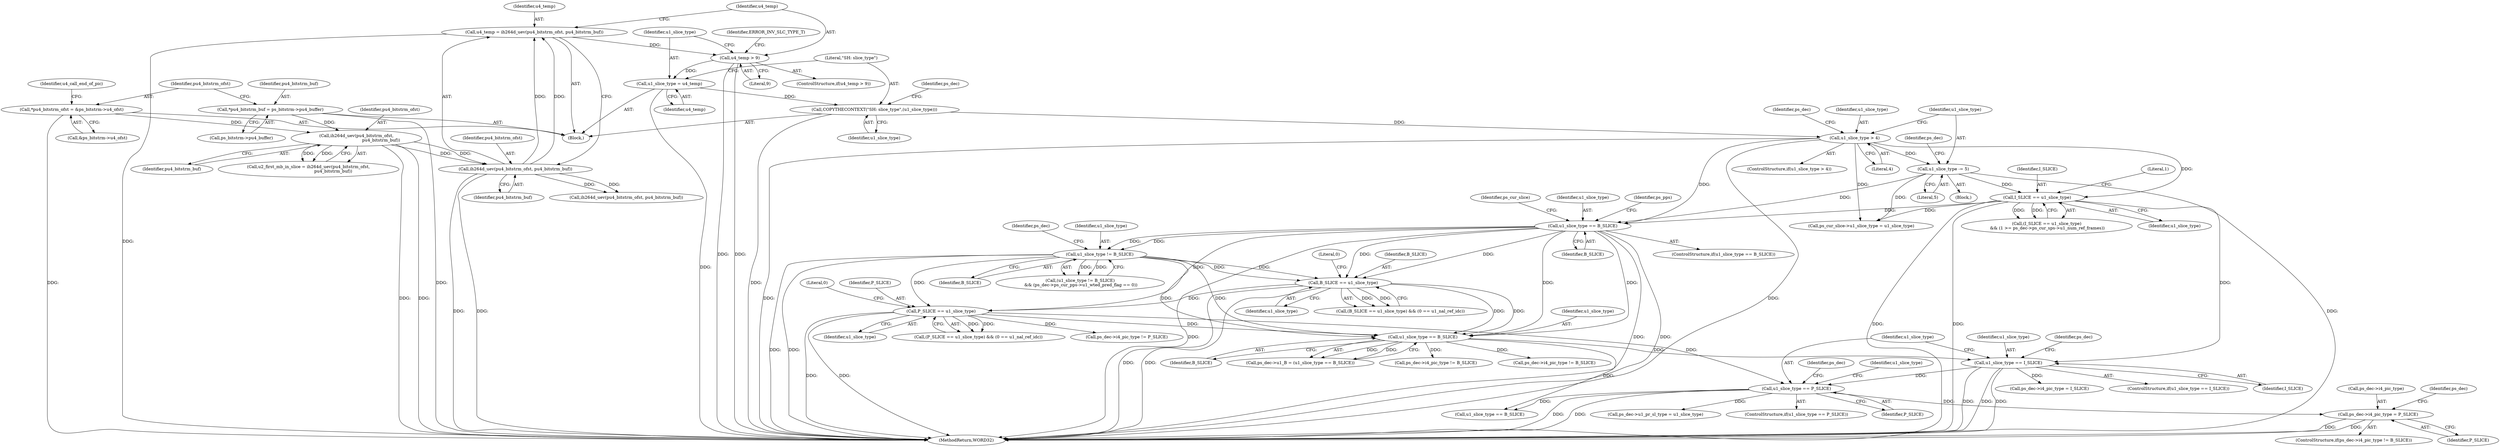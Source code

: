 digraph "0_Android_a78887bcffbc2995cf9ed72e0697acf560875e9e_2@pointer" {
"1002452" [label="(Call,ps_dec->i4_pic_type = P_SLICE)"];
"1002425" [label="(Call,u1_slice_type == P_SLICE)"];
"1002390" [label="(Call,u1_slice_type == I_SLICE)"];
"1002252" [label="(Call,u1_slice_type == B_SLICE)"];
"1001794" [label="(Call,B_SLICE == u1_slice_type)"];
"1001495" [label="(Call,u1_slice_type == B_SLICE)"];
"1000308" [label="(Call,u1_slice_type -= 5)"];
"1000304" [label="(Call,u1_slice_type > 4)"];
"1000295" [label="(Call,COPYTHECONTEXT(\"SH: slice_type\",(u1_slice_type)))"];
"1000292" [label="(Call,u1_slice_type = u4_temp)"];
"1000287" [label="(Call,u4_temp > 9)"];
"1000281" [label="(Call,u4_temp = ih264d_uev(pu4_bitstrm_ofst, pu4_bitstrm_buf))"];
"1000283" [label="(Call,ih264d_uev(pu4_bitstrm_ofst, pu4_bitstrm_buf))"];
"1000237" [label="(Call,ih264d_uev(pu4_bitstrm_ofst,\n                                     pu4_bitstrm_buf))"];
"1000209" [label="(Call,*pu4_bitstrm_ofst = &ps_bitstrm->u4_ofst)"];
"1000203" [label="(Call,*pu4_bitstrm_buf = ps_bitstrm->pu4_buffer)"];
"1000353" [label="(Call,I_SLICE == u1_slice_type)"];
"1001718" [label="(Call,u1_slice_type != B_SLICE)"];
"1001809" [label="(Call,P_SLICE == u1_slice_type)"];
"1001808" [label="(Call,(P_SLICE == u1_slice_type) && (0 == u1_nal_ref_idc))"];
"1000211" [label="(Call,&ps_bitstrm->u4_ofst)"];
"1000293" [label="(Identifier,u1_slice_type)"];
"1002391" [label="(Identifier,u1_slice_type)"];
"1001793" [label="(Call,(B_SLICE == u1_slice_type) && (0 == u1_nal_ref_idc))"];
"1001795" [label="(Identifier,B_SLICE)"];
"1000210" [label="(Identifier,pu4_bitstrm_ofst)"];
"1002408" [label="(Call,ps_dec->i4_pic_type != B_SLICE)"];
"1000296" [label="(Literal,\"SH: slice_type\")"];
"1000289" [label="(Literal,9)"];
"1001794" [label="(Call,B_SLICE == u1_slice_type)"];
"1001496" [label="(Identifier,u1_slice_type)"];
"1000284" [label="(Identifier,pu4_bitstrm_ofst)"];
"1000209" [label="(Call,*pu4_bitstrm_ofst = &ps_bitstrm->u4_ofst)"];
"1001547" [label="(Identifier,ps_pps)"];
"1000285" [label="(Identifier,pu4_bitstrm_buf)"];
"1002397" [label="(Identifier,ps_dec)"];
"1002418" [label="(Call,ps_dec->i4_pic_type = I_SLICE)"];
"1000357" [label="(Literal,1)"];
"1000306" [label="(Literal,4)"];
"1001445" [label="(Call,ps_cur_slice->u1_slice_type = u1_slice_type)"];
"1002254" [label="(Identifier,B_SLICE)"];
"1001724" [label="(Identifier,ps_dec)"];
"1000322" [label="(Identifier,ps_dec)"];
"1000291" [label="(Identifier,ERROR_INV_SLC_TYPE_T)"];
"1002432" [label="(Identifier,ps_dec)"];
"1002446" [label="(ControlStructure,if(ps_dec->i4_pic_type != B_SLICE))"];
"1000297" [label="(Identifier,u1_slice_type)"];
"1000294" [label="(Identifier,u4_temp)"];
"1000235" [label="(Call,u2_first_mb_in_slice = ih264d_uev(pu4_bitstrm_ofst,\n                                     pu4_bitstrm_buf))"];
"1002389" [label="(ControlStructure,if(u1_slice_type == I_SLICE))"];
"1001495" [label="(Call,u1_slice_type == B_SLICE)"];
"1001809" [label="(Call,P_SLICE == u1_slice_type)"];
"1002392" [label="(Identifier,I_SLICE)"];
"1000288" [label="(Identifier,u4_temp)"];
"1000283" [label="(Call,ih264d_uev(pu4_bitstrm_ofst, pu4_bitstrm_buf))"];
"1001813" [label="(Literal,0)"];
"1002441" [label="(Call,ps_dec->u1_pr_sl_type = u1_slice_type)"];
"1001720" [label="(Identifier,B_SLICE)"];
"1001501" [label="(Identifier,ps_cur_slice)"];
"1000226" [label="(Identifier,u4_call_end_of_pic)"];
"1000352" [label="(Call,(I_SLICE == u1_slice_type)\n && (1 >= ps_dec->ps_cur_sps->u1_num_ref_frames))"];
"1000287" [label="(Call,u4_temp > 9)"];
"1000166" [label="(Block,)"];
"1000354" [label="(Identifier,I_SLICE)"];
"1002453" [label="(Call,ps_dec->i4_pic_type)"];
"1000205" [label="(Call,ps_bitstrm->pu4_buffer)"];
"1002413" [label="(Call,ps_dec->i4_pic_type != P_SLICE)"];
"1001717" [label="(Call,(u1_slice_type != B_SLICE)\n && (ps_dec->ps_cur_pps->u1_wted_pred_flag == 0))"];
"1000305" [label="(Identifier,u1_slice_type)"];
"1002459" [label="(Call,u1_slice_type == B_SLICE)"];
"1000353" [label="(Call,I_SLICE == u1_slice_type)"];
"1000310" [label="(Literal,5)"];
"1002248" [label="(Call,ps_dec->u1_B = (u1_slice_type == B_SLICE))"];
"1000295" [label="(Call,COPYTHECONTEXT(\"SH: slice_type\",(u1_slice_type)))"];
"1000282" [label="(Identifier,u4_temp)"];
"1000286" [label="(ControlStructure,if(u4_temp > 9))"];
"1001497" [label="(Identifier,B_SLICE)"];
"1000300" [label="(Identifier,ps_dec)"];
"1000307" [label="(Block,)"];
"1002490" [label="(Identifier,ps_dec)"];
"1001719" [label="(Identifier,u1_slice_type)"];
"1000281" [label="(Call,u4_temp = ih264d_uev(pu4_bitstrm_ofst, pu4_bitstrm_buf))"];
"1000313" [label="(Identifier,ps_dec)"];
"1000303" [label="(ControlStructure,if(u1_slice_type > 4))"];
"1000237" [label="(Call,ih264d_uev(pu4_bitstrm_ofst,\n                                     pu4_bitstrm_buf))"];
"1000292" [label="(Call,u1_slice_type = u4_temp)"];
"1000308" [label="(Call,u1_slice_type -= 5)"];
"1000355" [label="(Identifier,u1_slice_type)"];
"1002426" [label="(Identifier,u1_slice_type)"];
"1002447" [label="(Call,ps_dec->i4_pic_type != B_SLICE)"];
"1002424" [label="(ControlStructure,if(u1_slice_type == P_SLICE))"];
"1000204" [label="(Identifier,pu4_bitstrm_buf)"];
"1000239" [label="(Identifier,pu4_bitstrm_buf)"];
"1001810" [label="(Identifier,P_SLICE)"];
"1000424" [label="(Call,ih264d_uev(pu4_bitstrm_ofst, pu4_bitstrm_buf))"];
"1002390" [label="(Call,u1_slice_type == I_SLICE)"];
"1002456" [label="(Identifier,P_SLICE)"];
"1002452" [label="(Call,ps_dec->i4_pic_type = P_SLICE)"];
"1002570" [label="(MethodReturn,WORD32)"];
"1001718" [label="(Call,u1_slice_type != B_SLICE)"];
"1000203" [label="(Call,*pu4_bitstrm_buf = ps_bitstrm->pu4_buffer)"];
"1002427" [label="(Identifier,P_SLICE)"];
"1001796" [label="(Identifier,u1_slice_type)"];
"1001811" [label="(Identifier,u1_slice_type)"];
"1001798" [label="(Literal,0)"];
"1002460" [label="(Identifier,u1_slice_type)"];
"1000304" [label="(Call,u1_slice_type > 4)"];
"1002252" [label="(Call,u1_slice_type == B_SLICE)"];
"1000238" [label="(Identifier,pu4_bitstrm_ofst)"];
"1001494" [label="(ControlStructure,if(u1_slice_type == B_SLICE))"];
"1002425" [label="(Call,u1_slice_type == P_SLICE)"];
"1002253" [label="(Identifier,u1_slice_type)"];
"1000309" [label="(Identifier,u1_slice_type)"];
"1002452" -> "1002446"  [label="AST: "];
"1002452" -> "1002456"  [label="CFG: "];
"1002453" -> "1002452"  [label="AST: "];
"1002456" -> "1002452"  [label="AST: "];
"1002490" -> "1002452"  [label="CFG: "];
"1002452" -> "1002570"  [label="DDG: "];
"1002452" -> "1002570"  [label="DDG: "];
"1002425" -> "1002452"  [label="DDG: "];
"1002425" -> "1002424"  [label="AST: "];
"1002425" -> "1002427"  [label="CFG: "];
"1002426" -> "1002425"  [label="AST: "];
"1002427" -> "1002425"  [label="AST: "];
"1002432" -> "1002425"  [label="CFG: "];
"1002460" -> "1002425"  [label="CFG: "];
"1002425" -> "1002570"  [label="DDG: "];
"1002425" -> "1002570"  [label="DDG: "];
"1002390" -> "1002425"  [label="DDG: "];
"1001809" -> "1002425"  [label="DDG: "];
"1002425" -> "1002441"  [label="DDG: "];
"1002425" -> "1002459"  [label="DDG: "];
"1002390" -> "1002389"  [label="AST: "];
"1002390" -> "1002392"  [label="CFG: "];
"1002391" -> "1002390"  [label="AST: "];
"1002392" -> "1002390"  [label="AST: "];
"1002397" -> "1002390"  [label="CFG: "];
"1002426" -> "1002390"  [label="CFG: "];
"1002390" -> "1002570"  [label="DDG: "];
"1002390" -> "1002570"  [label="DDG: "];
"1002390" -> "1002570"  [label="DDG: "];
"1002252" -> "1002390"  [label="DDG: "];
"1000353" -> "1002390"  [label="DDG: "];
"1002390" -> "1002418"  [label="DDG: "];
"1002252" -> "1002248"  [label="AST: "];
"1002252" -> "1002254"  [label="CFG: "];
"1002253" -> "1002252"  [label="AST: "];
"1002254" -> "1002252"  [label="AST: "];
"1002248" -> "1002252"  [label="CFG: "];
"1002252" -> "1002248"  [label="DDG: "];
"1002252" -> "1002248"  [label="DDG: "];
"1001794" -> "1002252"  [label="DDG: "];
"1001794" -> "1002252"  [label="DDG: "];
"1001718" -> "1002252"  [label="DDG: "];
"1001718" -> "1002252"  [label="DDG: "];
"1001495" -> "1002252"  [label="DDG: "];
"1001495" -> "1002252"  [label="DDG: "];
"1001809" -> "1002252"  [label="DDG: "];
"1002252" -> "1002408"  [label="DDG: "];
"1002252" -> "1002447"  [label="DDG: "];
"1002252" -> "1002459"  [label="DDG: "];
"1001794" -> "1001793"  [label="AST: "];
"1001794" -> "1001796"  [label="CFG: "];
"1001795" -> "1001794"  [label="AST: "];
"1001796" -> "1001794"  [label="AST: "];
"1001798" -> "1001794"  [label="CFG: "];
"1001793" -> "1001794"  [label="CFG: "];
"1001794" -> "1002570"  [label="DDG: "];
"1001794" -> "1002570"  [label="DDG: "];
"1001794" -> "1001793"  [label="DDG: "];
"1001794" -> "1001793"  [label="DDG: "];
"1001495" -> "1001794"  [label="DDG: "];
"1001495" -> "1001794"  [label="DDG: "];
"1001718" -> "1001794"  [label="DDG: "];
"1001718" -> "1001794"  [label="DDG: "];
"1001794" -> "1001809"  [label="DDG: "];
"1001495" -> "1001494"  [label="AST: "];
"1001495" -> "1001497"  [label="CFG: "];
"1001496" -> "1001495"  [label="AST: "];
"1001497" -> "1001495"  [label="AST: "];
"1001501" -> "1001495"  [label="CFG: "];
"1001547" -> "1001495"  [label="CFG: "];
"1001495" -> "1002570"  [label="DDG: "];
"1001495" -> "1002570"  [label="DDG: "];
"1001495" -> "1002570"  [label="DDG: "];
"1000308" -> "1001495"  [label="DDG: "];
"1000304" -> "1001495"  [label="DDG: "];
"1000353" -> "1001495"  [label="DDG: "];
"1001495" -> "1001718"  [label="DDG: "];
"1001495" -> "1001718"  [label="DDG: "];
"1001495" -> "1001809"  [label="DDG: "];
"1000308" -> "1000307"  [label="AST: "];
"1000308" -> "1000310"  [label="CFG: "];
"1000309" -> "1000308"  [label="AST: "];
"1000310" -> "1000308"  [label="AST: "];
"1000313" -> "1000308"  [label="CFG: "];
"1000308" -> "1002570"  [label="DDG: "];
"1000304" -> "1000308"  [label="DDG: "];
"1000308" -> "1000353"  [label="DDG: "];
"1000308" -> "1001445"  [label="DDG: "];
"1000304" -> "1000303"  [label="AST: "];
"1000304" -> "1000306"  [label="CFG: "];
"1000305" -> "1000304"  [label="AST: "];
"1000306" -> "1000304"  [label="AST: "];
"1000309" -> "1000304"  [label="CFG: "];
"1000322" -> "1000304"  [label="CFG: "];
"1000304" -> "1002570"  [label="DDG: "];
"1000304" -> "1002570"  [label="DDG: "];
"1000295" -> "1000304"  [label="DDG: "];
"1000304" -> "1000353"  [label="DDG: "];
"1000304" -> "1001445"  [label="DDG: "];
"1000295" -> "1000166"  [label="AST: "];
"1000295" -> "1000297"  [label="CFG: "];
"1000296" -> "1000295"  [label="AST: "];
"1000297" -> "1000295"  [label="AST: "];
"1000300" -> "1000295"  [label="CFG: "];
"1000295" -> "1002570"  [label="DDG: "];
"1000292" -> "1000295"  [label="DDG: "];
"1000292" -> "1000166"  [label="AST: "];
"1000292" -> "1000294"  [label="CFG: "];
"1000293" -> "1000292"  [label="AST: "];
"1000294" -> "1000292"  [label="AST: "];
"1000296" -> "1000292"  [label="CFG: "];
"1000292" -> "1002570"  [label="DDG: "];
"1000287" -> "1000292"  [label="DDG: "];
"1000287" -> "1000286"  [label="AST: "];
"1000287" -> "1000289"  [label="CFG: "];
"1000288" -> "1000287"  [label="AST: "];
"1000289" -> "1000287"  [label="AST: "];
"1000291" -> "1000287"  [label="CFG: "];
"1000293" -> "1000287"  [label="CFG: "];
"1000287" -> "1002570"  [label="DDG: "];
"1000287" -> "1002570"  [label="DDG: "];
"1000281" -> "1000287"  [label="DDG: "];
"1000281" -> "1000166"  [label="AST: "];
"1000281" -> "1000283"  [label="CFG: "];
"1000282" -> "1000281"  [label="AST: "];
"1000283" -> "1000281"  [label="AST: "];
"1000288" -> "1000281"  [label="CFG: "];
"1000281" -> "1002570"  [label="DDG: "];
"1000283" -> "1000281"  [label="DDG: "];
"1000283" -> "1000281"  [label="DDG: "];
"1000283" -> "1000285"  [label="CFG: "];
"1000284" -> "1000283"  [label="AST: "];
"1000285" -> "1000283"  [label="AST: "];
"1000283" -> "1002570"  [label="DDG: "];
"1000283" -> "1002570"  [label="DDG: "];
"1000237" -> "1000283"  [label="DDG: "];
"1000237" -> "1000283"  [label="DDG: "];
"1000283" -> "1000424"  [label="DDG: "];
"1000283" -> "1000424"  [label="DDG: "];
"1000237" -> "1000235"  [label="AST: "];
"1000237" -> "1000239"  [label="CFG: "];
"1000238" -> "1000237"  [label="AST: "];
"1000239" -> "1000237"  [label="AST: "];
"1000235" -> "1000237"  [label="CFG: "];
"1000237" -> "1002570"  [label="DDG: "];
"1000237" -> "1002570"  [label="DDG: "];
"1000237" -> "1000235"  [label="DDG: "];
"1000237" -> "1000235"  [label="DDG: "];
"1000209" -> "1000237"  [label="DDG: "];
"1000203" -> "1000237"  [label="DDG: "];
"1000209" -> "1000166"  [label="AST: "];
"1000209" -> "1000211"  [label="CFG: "];
"1000210" -> "1000209"  [label="AST: "];
"1000211" -> "1000209"  [label="AST: "];
"1000226" -> "1000209"  [label="CFG: "];
"1000209" -> "1002570"  [label="DDG: "];
"1000203" -> "1000166"  [label="AST: "];
"1000203" -> "1000205"  [label="CFG: "];
"1000204" -> "1000203"  [label="AST: "];
"1000205" -> "1000203"  [label="AST: "];
"1000210" -> "1000203"  [label="CFG: "];
"1000203" -> "1002570"  [label="DDG: "];
"1000353" -> "1000352"  [label="AST: "];
"1000353" -> "1000355"  [label="CFG: "];
"1000354" -> "1000353"  [label="AST: "];
"1000355" -> "1000353"  [label="AST: "];
"1000357" -> "1000353"  [label="CFG: "];
"1000352" -> "1000353"  [label="CFG: "];
"1000353" -> "1002570"  [label="DDG: "];
"1000353" -> "1002570"  [label="DDG: "];
"1000353" -> "1000352"  [label="DDG: "];
"1000353" -> "1000352"  [label="DDG: "];
"1000353" -> "1001445"  [label="DDG: "];
"1001718" -> "1001717"  [label="AST: "];
"1001718" -> "1001720"  [label="CFG: "];
"1001719" -> "1001718"  [label="AST: "];
"1001720" -> "1001718"  [label="AST: "];
"1001724" -> "1001718"  [label="CFG: "];
"1001717" -> "1001718"  [label="CFG: "];
"1001718" -> "1002570"  [label="DDG: "];
"1001718" -> "1002570"  [label="DDG: "];
"1001718" -> "1001717"  [label="DDG: "];
"1001718" -> "1001717"  [label="DDG: "];
"1001718" -> "1001809"  [label="DDG: "];
"1001809" -> "1001808"  [label="AST: "];
"1001809" -> "1001811"  [label="CFG: "];
"1001810" -> "1001809"  [label="AST: "];
"1001811" -> "1001809"  [label="AST: "];
"1001813" -> "1001809"  [label="CFG: "];
"1001808" -> "1001809"  [label="CFG: "];
"1001809" -> "1002570"  [label="DDG: "];
"1001809" -> "1002570"  [label="DDG: "];
"1001809" -> "1001808"  [label="DDG: "];
"1001809" -> "1001808"  [label="DDG: "];
"1001809" -> "1002413"  [label="DDG: "];
}

